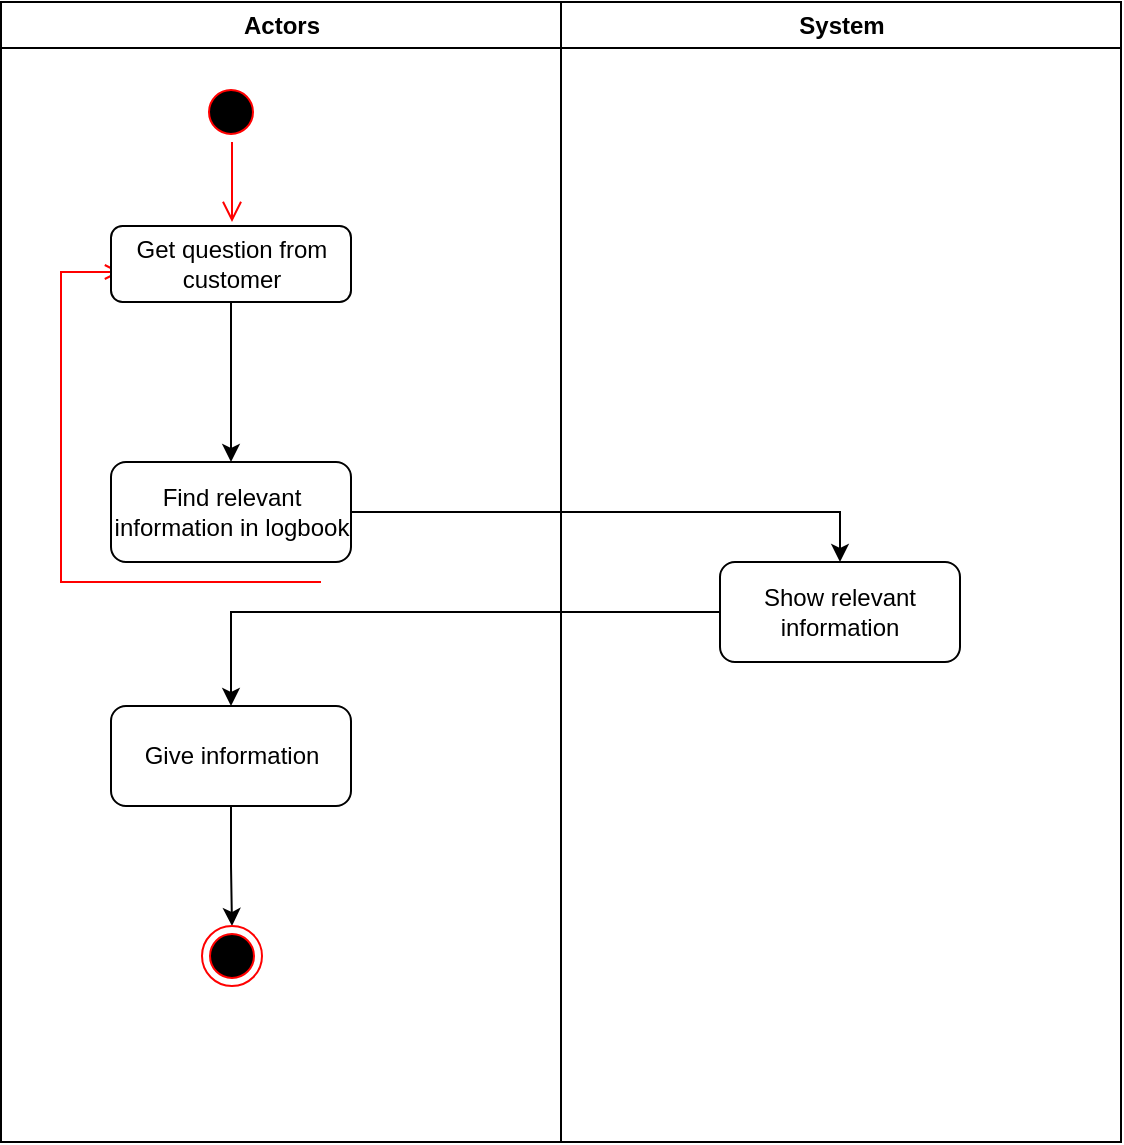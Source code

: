 <mxfile version="10.6.1" type="github"><diagram name="Page-1" id="e7e014a7-5840-1c2e-5031-d8a46d1fe8dd"><mxGraphModel dx="893" dy="754" grid="1" gridSize="10" guides="1" tooltips="1" connect="1" arrows="1" fold="1" page="1" pageScale="1" pageWidth="1169" pageHeight="826" background="#ffffff" math="0" shadow="0"><root><mxCell id="0"/><mxCell id="1" parent="0"/><mxCell id="2" value="Actors" style="swimlane;whiteSpace=wrap" parent="1" vertex="1"><mxGeometry x="164.5" y="128" width="280" height="570" as="geometry"/></mxCell><mxCell id="5" value="" style="ellipse;shape=startState;fillColor=#000000;strokeColor=#ff0000;" parent="2" vertex="1"><mxGeometry x="100" y="40" width="30" height="30" as="geometry"/></mxCell><mxCell id="6" value="" style="edgeStyle=elbowEdgeStyle;elbow=horizontal;verticalAlign=bottom;endArrow=open;endSize=8;strokeColor=#FF0000;endFill=1;rounded=0" parent="2" source="5" edge="1"><mxGeometry x="100" y="40" as="geometry"><mxPoint x="115.5" y="110" as="targetPoint"/></mxGeometry></mxCell><mxCell id="12" value="" style="edgeStyle=elbowEdgeStyle;elbow=horizontal;strokeColor=#FF0000;endArrow=open;endFill=1;rounded=0" parent="2" source="10" edge="1"><mxGeometry width="100" height="100" relative="1" as="geometry"><mxPoint x="160" y="290" as="sourcePoint"/><mxPoint x="60" y="135" as="targetPoint"/><Array as="points"><mxPoint x="30" y="250"/></Array></mxGeometry></mxCell><mxCell id="wSsWRb3b3739WTy9x7yG-44" value="" style="edgeStyle=orthogonalEdgeStyle;rounded=0;orthogonalLoop=1;jettySize=auto;html=1;" edge="1" parent="2" source="wSsWRb3b3739WTy9x7yG-42" target="wSsWRb3b3739WTy9x7yG-43"><mxGeometry relative="1" as="geometry"/></mxCell><mxCell id="wSsWRb3b3739WTy9x7yG-42" value="Get question from customer" style="rounded=1;whiteSpace=wrap;html=1;" vertex="1" parent="2"><mxGeometry x="55" y="112" width="120" height="38" as="geometry"/></mxCell><mxCell id="wSsWRb3b3739WTy9x7yG-43" value="Find relevant information in logbook" style="rounded=1;whiteSpace=wrap;html=1;" vertex="1" parent="2"><mxGeometry x="55" y="230" width="120" height="50" as="geometry"/></mxCell><mxCell id="wSsWRb3b3739WTy9x7yG-50" style="edgeStyle=orthogonalEdgeStyle;rounded=0;orthogonalLoop=1;jettySize=auto;html=1;exitX=0.5;exitY=1;exitDx=0;exitDy=0;entryX=0.5;entryY=0;entryDx=0;entryDy=0;" edge="1" parent="2" source="wSsWRb3b3739WTy9x7yG-47" target="wSsWRb3b3739WTy9x7yG-49"><mxGeometry relative="1" as="geometry"/></mxCell><mxCell id="wSsWRb3b3739WTy9x7yG-47" value="Give information" style="rounded=1;whiteSpace=wrap;html=1;" vertex="1" parent="2"><mxGeometry x="55" y="352" width="120" height="50" as="geometry"/></mxCell><mxCell id="wSsWRb3b3739WTy9x7yG-49" value="" style="ellipse;html=1;shape=endState;fillColor=#000000;strokeColor=#ff0000;" vertex="1" parent="2"><mxGeometry x="100.5" y="462" width="30" height="30" as="geometry"/></mxCell><mxCell id="3" value="System" style="swimlane;whiteSpace=wrap" parent="1" vertex="1"><mxGeometry x="444.5" y="128" width="280" height="570" as="geometry"/></mxCell><mxCell id="wSsWRb3b3739WTy9x7yG-45" value="Show relevant information" style="rounded=1;whiteSpace=wrap;html=1;" vertex="1" parent="3"><mxGeometry x="79.5" y="280" width="120" height="50" as="geometry"/></mxCell><mxCell id="wSsWRb3b3739WTy9x7yG-46" value="" style="edgeStyle=orthogonalEdgeStyle;rounded=0;orthogonalLoop=1;jettySize=auto;html=1;" edge="1" parent="1" source="wSsWRb3b3739WTy9x7yG-43" target="wSsWRb3b3739WTy9x7yG-45"><mxGeometry relative="1" as="geometry"><Array as="points"><mxPoint x="584" y="383"/></Array></mxGeometry></mxCell><mxCell id="wSsWRb3b3739WTy9x7yG-48" value="" style="edgeStyle=orthogonalEdgeStyle;rounded=0;orthogonalLoop=1;jettySize=auto;html=1;" edge="1" parent="1" source="wSsWRb3b3739WTy9x7yG-45" target="wSsWRb3b3739WTy9x7yG-47"><mxGeometry relative="1" as="geometry"/></mxCell></root></mxGraphModel></diagram></mxfile>